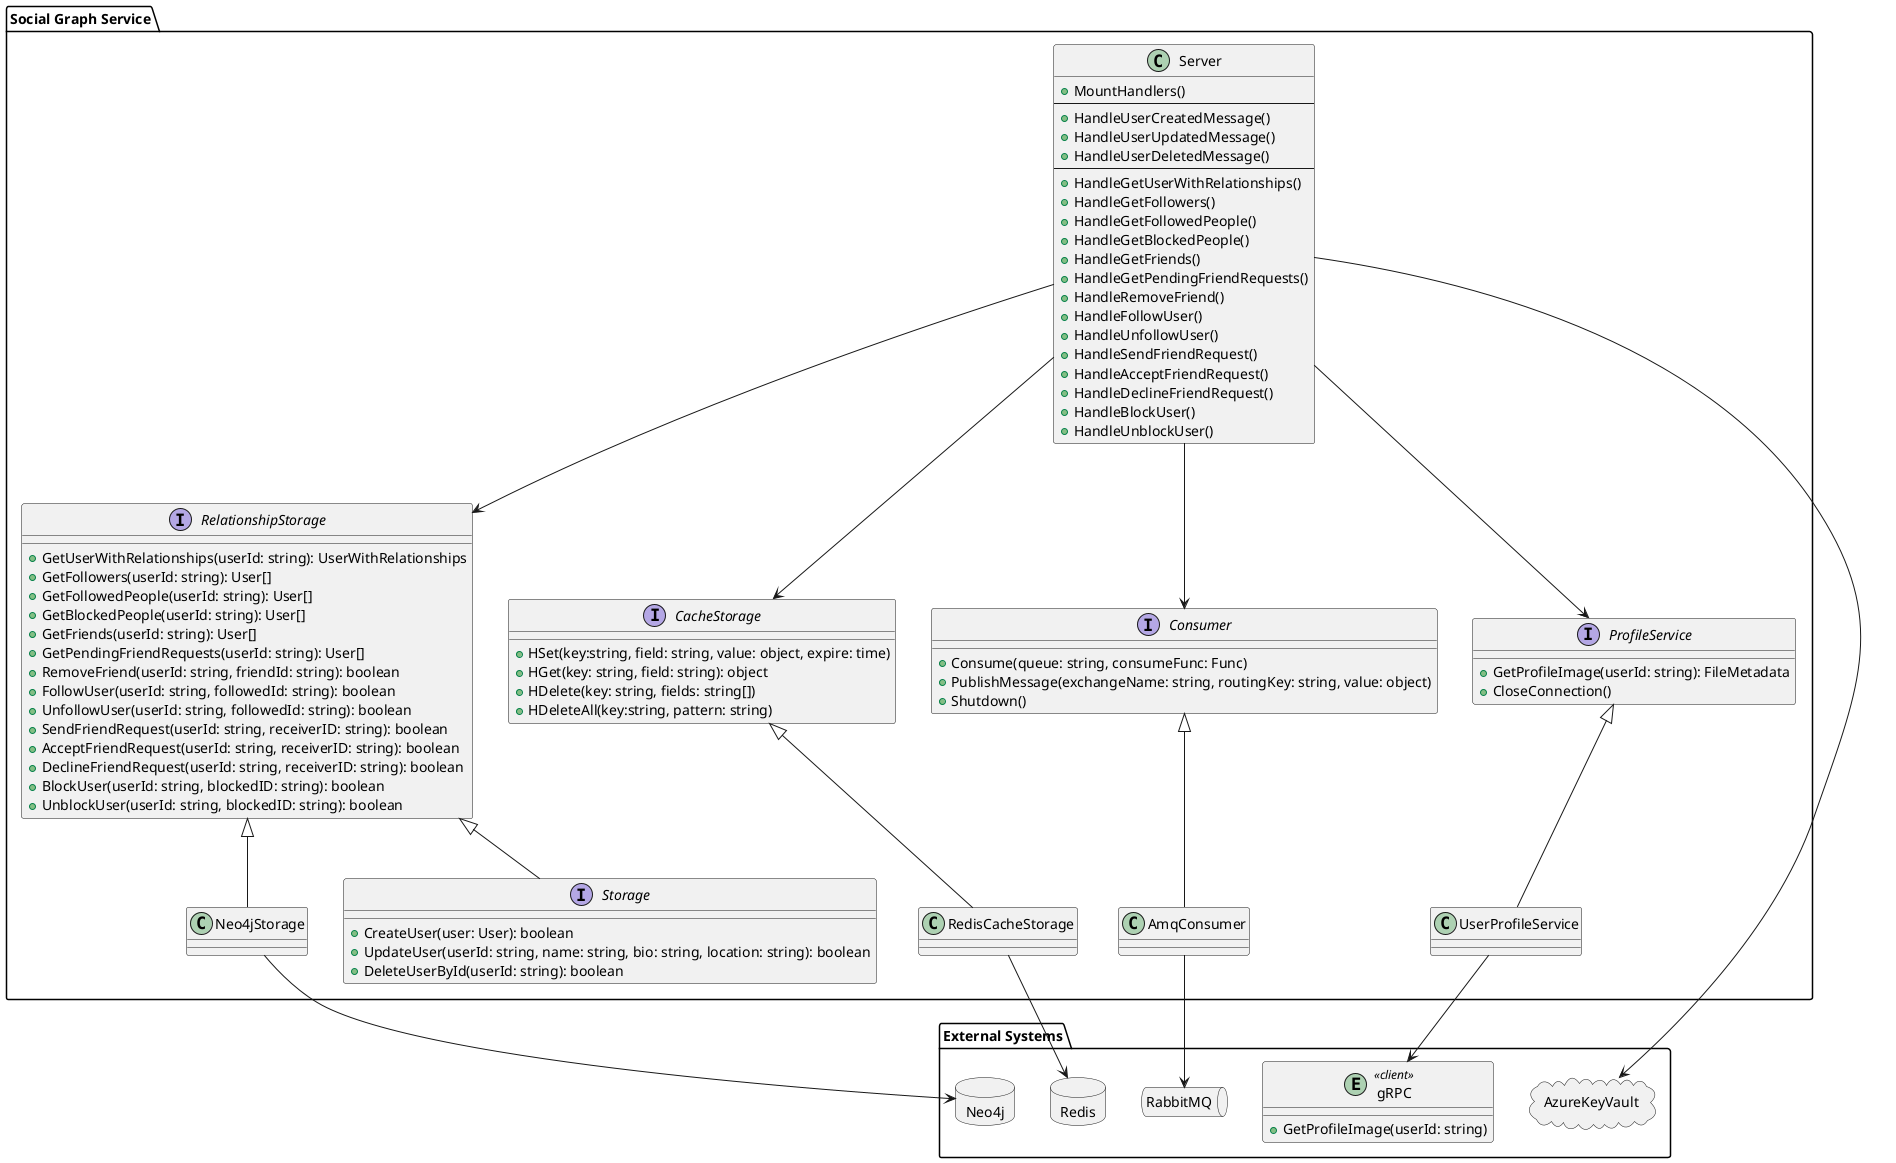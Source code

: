 ﻿@startuml C4_Model

skinparam componentStyle rectangle

package "Social Graph Service" {

    class Server{
        + MountHandlers()
        ---
        + HandleUserCreatedMessage()
        + HandleUserUpdatedMessage()
        + HandleUserDeletedMessage()
        ---
        + HandleGetUserWithRelationships()
        + HandleGetFollowers()
        + HandleGetFollowedPeople()
        + HandleGetBlockedPeople()
        + HandleGetFriends()
        + HandleGetPendingFriendRequests()
        + HandleRemoveFriend()
        + HandleFollowUser()
        + HandleUnfollowUser()
        + HandleSendFriendRequest()
        + HandleAcceptFriendRequest()
        + HandleDeclineFriendRequest()
        + HandleBlockUser()
        + HandleUnblockUser()
    }

    class Neo4jStorage
    interface RelationshipStorage{
        + GetUserWithRelationships(userId: string): UserWithRelationships
        + GetFollowers(userId: string): User[]
        + GetFollowedPeople(userId: string): User[]
        + GetBlockedPeople(userId: string): User[]
        + GetFriends(userId: string): User[]
        + GetPendingFriendRequests(userId: string): User[]
        + RemoveFriend(userId: string, friendId: string): boolean
        + FollowUser(userId: string, followedId: string): boolean
        + UnfollowUser(userId: string, followedId: string): boolean
        + SendFriendRequest(userId: string, receiverID: string): boolean
        + AcceptFriendRequest(userId: string, receiverID: string): boolean
        + DeclineFriendRequest(userId: string, receiverID: string): boolean
        + BlockUser(userId: string, blockedID: string): boolean
        + UnblockUser(userId: string, blockedID: string): boolean
        
    }
    
    interface Storage {
        + CreateUser(user: User): boolean
        + UpdateUser(userId: string, name: string, bio: string, location: string): boolean
        + DeleteUserById(userId: string): boolean
    }
    
    class RedisCacheStorage
    interface CacheStorage {
        + HSet(key:string, field: string, value: object, expire: time)
        + HGet(key: string, field: string): object
        + HDelete(key: string, fields: string[])
        + HDeleteAll(key:string, pattern: string)
    }
    
    class AmqConsumer
    interface Consumer {
        + Consume(queue: string, consumeFunc: Func)
        + PublishMessage(exchangeName: string, routingKey: string, value: object)
        + Shutdown()
    }
    
    class UserProfileService 
    interface ProfileService {
        + GetProfileImage(userId: string): FileMetadata
        + CloseConnection()
    }
}

package "External Systems" {
    database Redis {
    }

    database Neo4j {
    }

    cloud AzureKeyVault {
    }
    
    entity gRPC <<client>>{
        + GetProfileImage(userId: string)
    }
    
    queue RabbitMQ {
    }
    
}

RelationshipStorage <|-- Storage
RelationshipStorage <|-- Neo4jStorage

CacheStorage <|-- RedisCacheStorage
ProfileService <|-- UserProfileService
Consumer <|-- AmqConsumer

Server --> RelationshipStorage
Server --> CacheStorage
Server --> ProfileService
Server --> Consumer

Neo4jStorage --> Neo4j
AmqConsumer --> RabbitMQ
Server --> AzureKeyVault
RedisCacheStorage --> Redis
UserProfileService --> gRPC
@enduml
